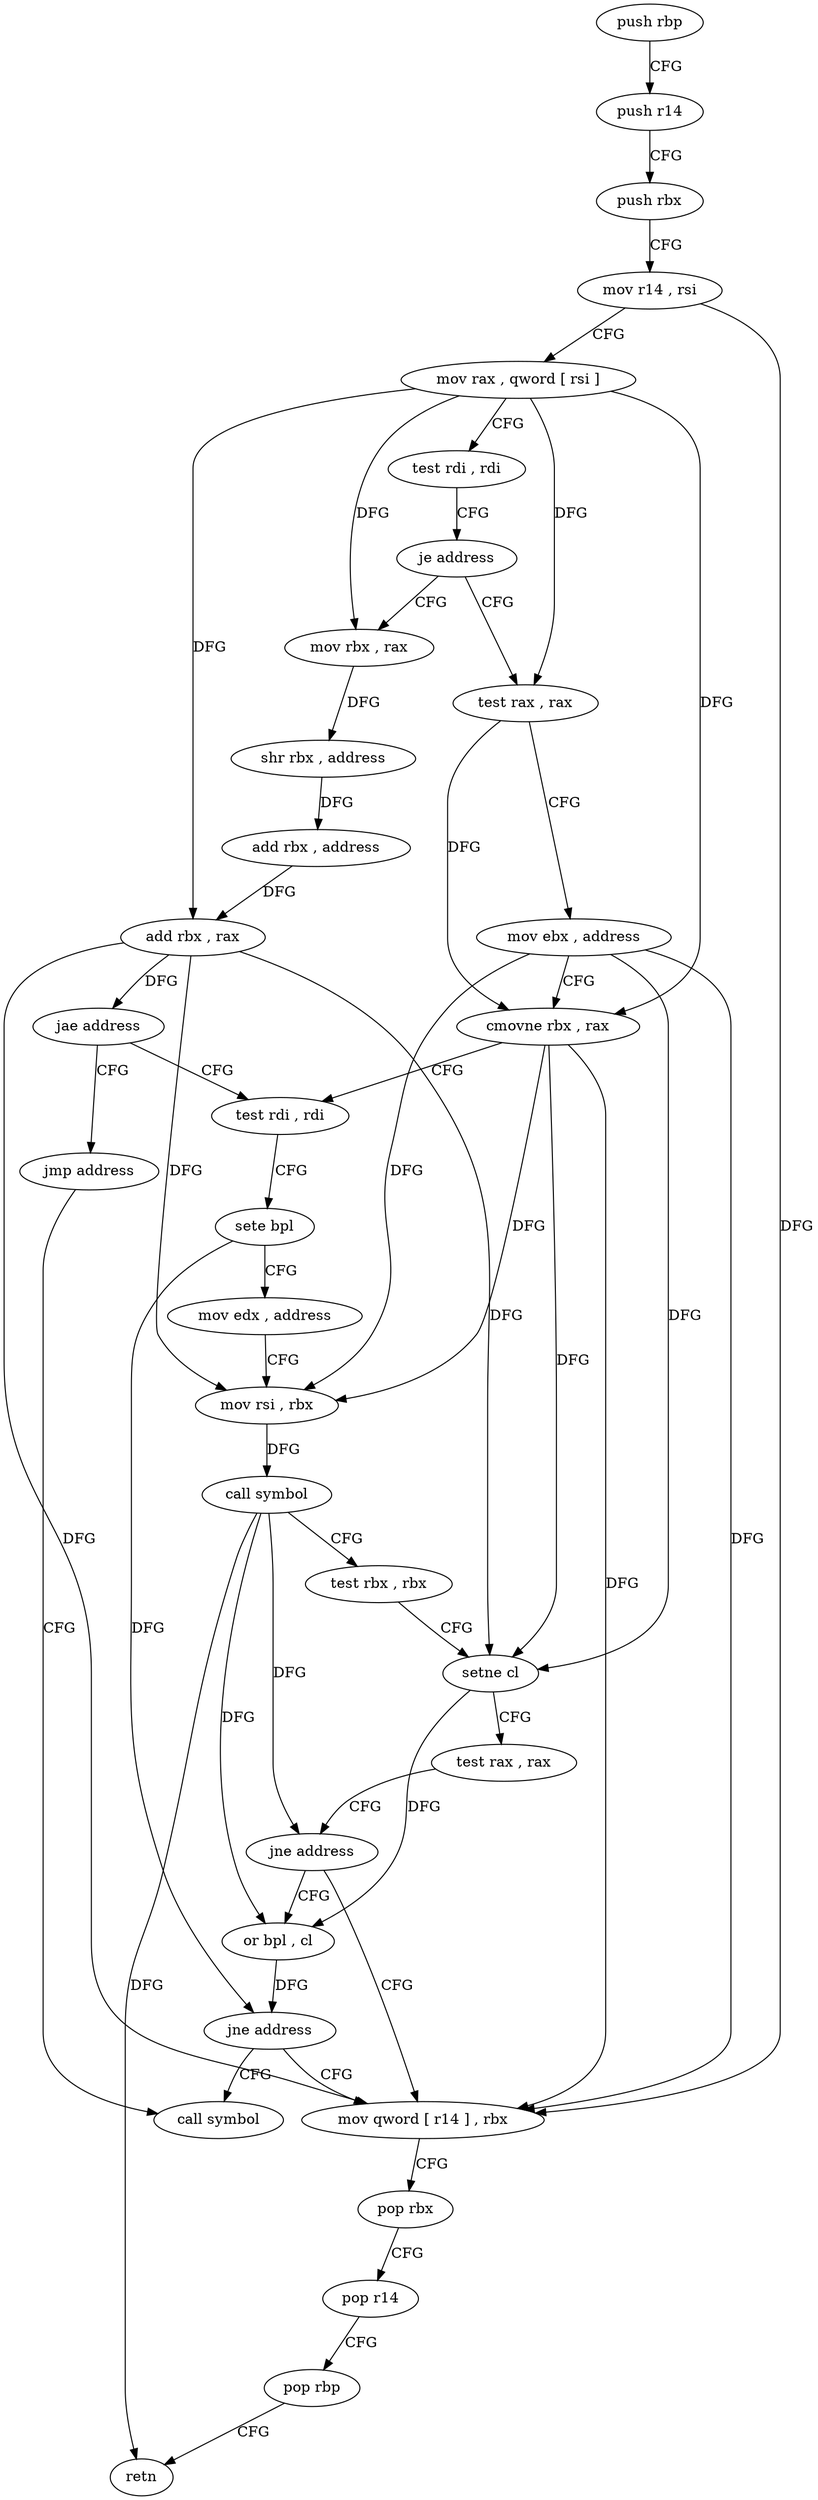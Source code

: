 digraph "func" {
"4390608" [label = "push rbp" ]
"4390609" [label = "push r14" ]
"4390611" [label = "push rbx" ]
"4390612" [label = "mov r14 , rsi" ]
"4390615" [label = "mov rax , qword [ rsi ]" ]
"4390618" [label = "test rdi , rdi" ]
"4390621" [label = "je address" ]
"4390640" [label = "test rax , rax" ]
"4390623" [label = "mov rbx , rax" ]
"4390643" [label = "mov ebx , address" ]
"4390648" [label = "cmovne rbx , rax" ]
"4390652" [label = "test rdi , rdi" ]
"4390626" [label = "shr rbx , address" ]
"4390629" [label = "add rbx , address" ]
"4390633" [label = "add rbx , rax" ]
"4390636" [label = "jae address" ]
"4390638" [label = "jmp address" ]
"4390688" [label = "mov qword [ r14 ] , rbx" ]
"4390691" [label = "pop rbx" ]
"4390692" [label = "pop r14" ]
"4390694" [label = "pop rbp" ]
"4390695" [label = "retn" ]
"4390683" [label = "or bpl , cl" ]
"4390686" [label = "jne address" ]
"4390696" [label = "call symbol" ]
"4390655" [label = "sete bpl" ]
"4390659" [label = "mov edx , address" ]
"4390664" [label = "mov rsi , rbx" ]
"4390667" [label = "call symbol" ]
"4390672" [label = "test rbx , rbx" ]
"4390675" [label = "setne cl" ]
"4390678" [label = "test rax , rax" ]
"4390681" [label = "jne address" ]
"4390608" -> "4390609" [ label = "CFG" ]
"4390609" -> "4390611" [ label = "CFG" ]
"4390611" -> "4390612" [ label = "CFG" ]
"4390612" -> "4390615" [ label = "CFG" ]
"4390612" -> "4390688" [ label = "DFG" ]
"4390615" -> "4390618" [ label = "CFG" ]
"4390615" -> "4390640" [ label = "DFG" ]
"4390615" -> "4390623" [ label = "DFG" ]
"4390615" -> "4390633" [ label = "DFG" ]
"4390615" -> "4390648" [ label = "DFG" ]
"4390618" -> "4390621" [ label = "CFG" ]
"4390621" -> "4390640" [ label = "CFG" ]
"4390621" -> "4390623" [ label = "CFG" ]
"4390640" -> "4390643" [ label = "CFG" ]
"4390640" -> "4390648" [ label = "DFG" ]
"4390623" -> "4390626" [ label = "DFG" ]
"4390643" -> "4390648" [ label = "CFG" ]
"4390643" -> "4390664" [ label = "DFG" ]
"4390643" -> "4390675" [ label = "DFG" ]
"4390643" -> "4390688" [ label = "DFG" ]
"4390648" -> "4390652" [ label = "CFG" ]
"4390648" -> "4390664" [ label = "DFG" ]
"4390648" -> "4390675" [ label = "DFG" ]
"4390648" -> "4390688" [ label = "DFG" ]
"4390652" -> "4390655" [ label = "CFG" ]
"4390626" -> "4390629" [ label = "DFG" ]
"4390629" -> "4390633" [ label = "DFG" ]
"4390633" -> "4390636" [ label = "DFG" ]
"4390633" -> "4390664" [ label = "DFG" ]
"4390633" -> "4390675" [ label = "DFG" ]
"4390633" -> "4390688" [ label = "DFG" ]
"4390636" -> "4390652" [ label = "CFG" ]
"4390636" -> "4390638" [ label = "CFG" ]
"4390638" -> "4390696" [ label = "CFG" ]
"4390688" -> "4390691" [ label = "CFG" ]
"4390691" -> "4390692" [ label = "CFG" ]
"4390692" -> "4390694" [ label = "CFG" ]
"4390694" -> "4390695" [ label = "CFG" ]
"4390683" -> "4390686" [ label = "DFG" ]
"4390686" -> "4390696" [ label = "CFG" ]
"4390686" -> "4390688" [ label = "CFG" ]
"4390655" -> "4390659" [ label = "CFG" ]
"4390655" -> "4390686" [ label = "DFG" ]
"4390659" -> "4390664" [ label = "CFG" ]
"4390664" -> "4390667" [ label = "DFG" ]
"4390667" -> "4390672" [ label = "CFG" ]
"4390667" -> "4390681" [ label = "DFG" ]
"4390667" -> "4390695" [ label = "DFG" ]
"4390667" -> "4390683" [ label = "DFG" ]
"4390672" -> "4390675" [ label = "CFG" ]
"4390675" -> "4390678" [ label = "CFG" ]
"4390675" -> "4390683" [ label = "DFG" ]
"4390678" -> "4390681" [ label = "CFG" ]
"4390681" -> "4390688" [ label = "CFG" ]
"4390681" -> "4390683" [ label = "CFG" ]
}
